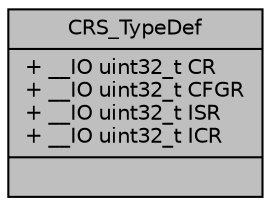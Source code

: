 digraph "CRS_TypeDef"
{
 // LATEX_PDF_SIZE
  edge [fontname="Helvetica",fontsize="10",labelfontname="Helvetica",labelfontsize="10"];
  node [fontname="Helvetica",fontsize="10",shape=record];
  Node1 [label="{CRS_TypeDef\n|+ __IO uint32_t CR\l+ __IO uint32_t CFGR\l+ __IO uint32_t ISR\l+ __IO uint32_t ICR\l|}",height=0.2,width=0.4,color="black", fillcolor="grey75", style="filled", fontcolor="black",tooltip="Clock Recovery System."];
}
